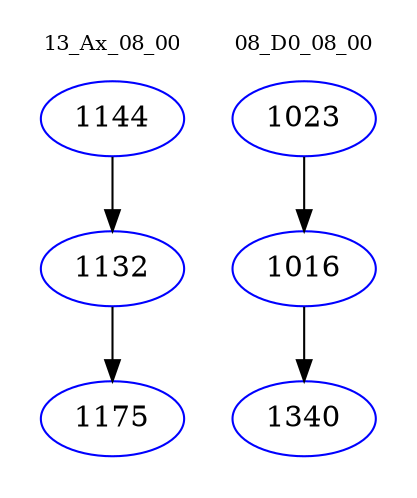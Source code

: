 digraph{
subgraph cluster_0 {
color = white
label = "13_Ax_08_00";
fontsize=10;
T0_1144 [label="1144", color="blue"]
T0_1144 -> T0_1132 [color="black"]
T0_1132 [label="1132", color="blue"]
T0_1132 -> T0_1175 [color="black"]
T0_1175 [label="1175", color="blue"]
}
subgraph cluster_1 {
color = white
label = "08_D0_08_00";
fontsize=10;
T1_1023 [label="1023", color="blue"]
T1_1023 -> T1_1016 [color="black"]
T1_1016 [label="1016", color="blue"]
T1_1016 -> T1_1340 [color="black"]
T1_1340 [label="1340", color="blue"]
}
}
